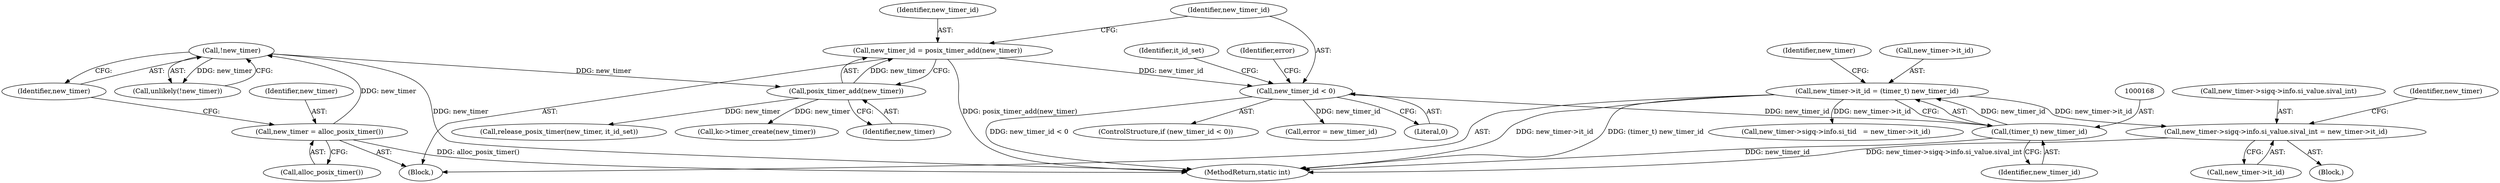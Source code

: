 digraph "0_linux_78c9c4dfbf8c04883941445a195276bb4bb92c76_3@pointer" {
"1000261" [label="(Call,new_timer->sigq->info.si_value.sival_int = new_timer->it_id)"];
"1000163" [label="(Call,new_timer->it_id = (timer_t) new_timer_id)"];
"1000167" [label="(Call,(timer_t) new_timer_id)"];
"1000152" [label="(Call,new_timer_id < 0)"];
"1000147" [label="(Call,new_timer_id = posix_timer_add(new_timer))"];
"1000149" [label="(Call,posix_timer_add(new_timer))"];
"1000137" [label="(Call,!new_timer)"];
"1000132" [label="(Call,new_timer = alloc_posix_timer())"];
"1000154" [label="(Literal,0)"];
"1000148" [label="(Identifier,new_timer_id)"];
"1000138" [label="(Identifier,new_timer)"];
"1000316" [label="(Call,kc->timer_create(new_timer))"];
"1000234" [label="(Block,)"];
"1000261" [label="(Call,new_timer->sigq->info.si_value.sival_int = new_timer->it_id)"];
"1000163" [label="(Call,new_timer->it_id = (timer_t) new_timer_id)"];
"1000149" [label="(Call,posix_timer_add(new_timer))"];
"1000361" [label="(MethodReturn,static int)"];
"1000169" [label="(Identifier,new_timer_id)"];
"1000271" [label="(Call,new_timer->it_id)"];
"1000152" [label="(Call,new_timer_id < 0)"];
"1000262" [label="(Call,new_timer->sigq->info.si_value.sival_int)"];
"1000161" [label="(Identifier,it_id_set)"];
"1000151" [label="(ControlStructure,if (new_timer_id < 0))"];
"1000276" [label="(Identifier,new_timer)"];
"1000281" [label="(Call,new_timer->sigq->info.si_tid   = new_timer->it_id)"];
"1000153" [label="(Identifier,new_timer_id)"];
"1000150" [label="(Identifier,new_timer)"];
"1000164" [label="(Call,new_timer->it_id)"];
"1000137" [label="(Call,!new_timer)"];
"1000356" [label="(Call,release_posix_timer(new_timer, it_id_set))"];
"1000132" [label="(Call,new_timer = alloc_posix_timer())"];
"1000156" [label="(Call,error = new_timer_id)"];
"1000105" [label="(Block,)"];
"1000133" [label="(Identifier,new_timer)"];
"1000136" [label="(Call,unlikely(!new_timer))"];
"1000147" [label="(Call,new_timer_id = posix_timer_add(new_timer))"];
"1000167" [label="(Call,(timer_t) new_timer_id)"];
"1000157" [label="(Identifier,error)"];
"1000134" [label="(Call,alloc_posix_timer())"];
"1000172" [label="(Identifier,new_timer)"];
"1000261" -> "1000234"  [label="AST: "];
"1000261" -> "1000271"  [label="CFG: "];
"1000262" -> "1000261"  [label="AST: "];
"1000271" -> "1000261"  [label="AST: "];
"1000276" -> "1000261"  [label="CFG: "];
"1000261" -> "1000361"  [label="DDG: new_timer->sigq->info.si_value.sival_int"];
"1000163" -> "1000261"  [label="DDG: new_timer->it_id"];
"1000163" -> "1000105"  [label="AST: "];
"1000163" -> "1000167"  [label="CFG: "];
"1000164" -> "1000163"  [label="AST: "];
"1000167" -> "1000163"  [label="AST: "];
"1000172" -> "1000163"  [label="CFG: "];
"1000163" -> "1000361"  [label="DDG: new_timer->it_id"];
"1000163" -> "1000361"  [label="DDG: (timer_t) new_timer_id"];
"1000167" -> "1000163"  [label="DDG: new_timer_id"];
"1000163" -> "1000281"  [label="DDG: new_timer->it_id"];
"1000167" -> "1000169"  [label="CFG: "];
"1000168" -> "1000167"  [label="AST: "];
"1000169" -> "1000167"  [label="AST: "];
"1000167" -> "1000361"  [label="DDG: new_timer_id"];
"1000152" -> "1000167"  [label="DDG: new_timer_id"];
"1000152" -> "1000151"  [label="AST: "];
"1000152" -> "1000154"  [label="CFG: "];
"1000153" -> "1000152"  [label="AST: "];
"1000154" -> "1000152"  [label="AST: "];
"1000157" -> "1000152"  [label="CFG: "];
"1000161" -> "1000152"  [label="CFG: "];
"1000152" -> "1000361"  [label="DDG: new_timer_id < 0"];
"1000147" -> "1000152"  [label="DDG: new_timer_id"];
"1000152" -> "1000156"  [label="DDG: new_timer_id"];
"1000147" -> "1000105"  [label="AST: "];
"1000147" -> "1000149"  [label="CFG: "];
"1000148" -> "1000147"  [label="AST: "];
"1000149" -> "1000147"  [label="AST: "];
"1000153" -> "1000147"  [label="CFG: "];
"1000147" -> "1000361"  [label="DDG: posix_timer_add(new_timer)"];
"1000149" -> "1000147"  [label="DDG: new_timer"];
"1000149" -> "1000150"  [label="CFG: "];
"1000150" -> "1000149"  [label="AST: "];
"1000137" -> "1000149"  [label="DDG: new_timer"];
"1000149" -> "1000316"  [label="DDG: new_timer"];
"1000149" -> "1000356"  [label="DDG: new_timer"];
"1000137" -> "1000136"  [label="AST: "];
"1000137" -> "1000138"  [label="CFG: "];
"1000138" -> "1000137"  [label="AST: "];
"1000136" -> "1000137"  [label="CFG: "];
"1000137" -> "1000361"  [label="DDG: new_timer"];
"1000137" -> "1000136"  [label="DDG: new_timer"];
"1000132" -> "1000137"  [label="DDG: new_timer"];
"1000132" -> "1000105"  [label="AST: "];
"1000132" -> "1000134"  [label="CFG: "];
"1000133" -> "1000132"  [label="AST: "];
"1000134" -> "1000132"  [label="AST: "];
"1000138" -> "1000132"  [label="CFG: "];
"1000132" -> "1000361"  [label="DDG: alloc_posix_timer()"];
}
